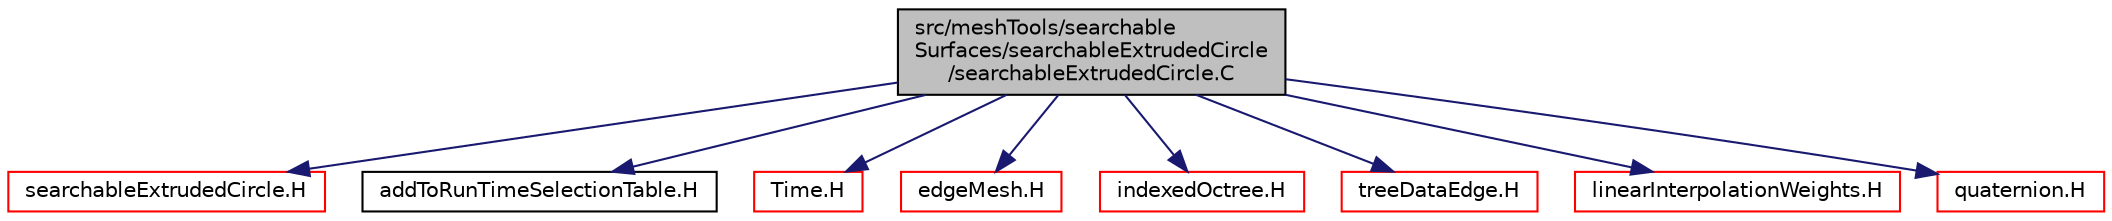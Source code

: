 digraph "src/meshTools/searchableSurfaces/searchableExtrudedCircle/searchableExtrudedCircle.C"
{
  bgcolor="transparent";
  edge [fontname="Helvetica",fontsize="10",labelfontname="Helvetica",labelfontsize="10"];
  node [fontname="Helvetica",fontsize="10",shape=record];
  Node1 [label="src/meshTools/searchable\lSurfaces/searchableExtrudedCircle\l/searchableExtrudedCircle.C",height=0.2,width=0.4,color="black", fillcolor="grey75", style="filled" fontcolor="black"];
  Node1 -> Node2 [color="midnightblue",fontsize="10",style="solid",fontname="Helvetica"];
  Node2 [label="searchableExtrudedCircle.H",height=0.2,width=0.4,color="red",URL="$searchableExtrudedCircle_8H.html"];
  Node1 -> Node3 [color="midnightblue",fontsize="10",style="solid",fontname="Helvetica"];
  Node3 [label="addToRunTimeSelectionTable.H",height=0.2,width=0.4,color="black",URL="$addToRunTimeSelectionTable_8H.html",tooltip="Macros for easy insertion into run-time selection tables. "];
  Node1 -> Node4 [color="midnightblue",fontsize="10",style="solid",fontname="Helvetica"];
  Node4 [label="Time.H",height=0.2,width=0.4,color="red",URL="$Time_8H.html"];
  Node1 -> Node5 [color="midnightblue",fontsize="10",style="solid",fontname="Helvetica"];
  Node5 [label="edgeMesh.H",height=0.2,width=0.4,color="red",URL="$edgeMesh_8H.html"];
  Node1 -> Node6 [color="midnightblue",fontsize="10",style="solid",fontname="Helvetica"];
  Node6 [label="indexedOctree.H",height=0.2,width=0.4,color="red",URL="$indexedOctree_8H.html"];
  Node1 -> Node7 [color="midnightblue",fontsize="10",style="solid",fontname="Helvetica"];
  Node7 [label="treeDataEdge.H",height=0.2,width=0.4,color="red",URL="$treeDataEdge_8H.html"];
  Node1 -> Node8 [color="midnightblue",fontsize="10",style="solid",fontname="Helvetica"];
  Node8 [label="linearInterpolationWeights.H",height=0.2,width=0.4,color="red",URL="$linearInterpolationWeights_8H.html"];
  Node1 -> Node9 [color="midnightblue",fontsize="10",style="solid",fontname="Helvetica"];
  Node9 [label="quaternion.H",height=0.2,width=0.4,color="red",URL="$quaternion_8H.html"];
}
